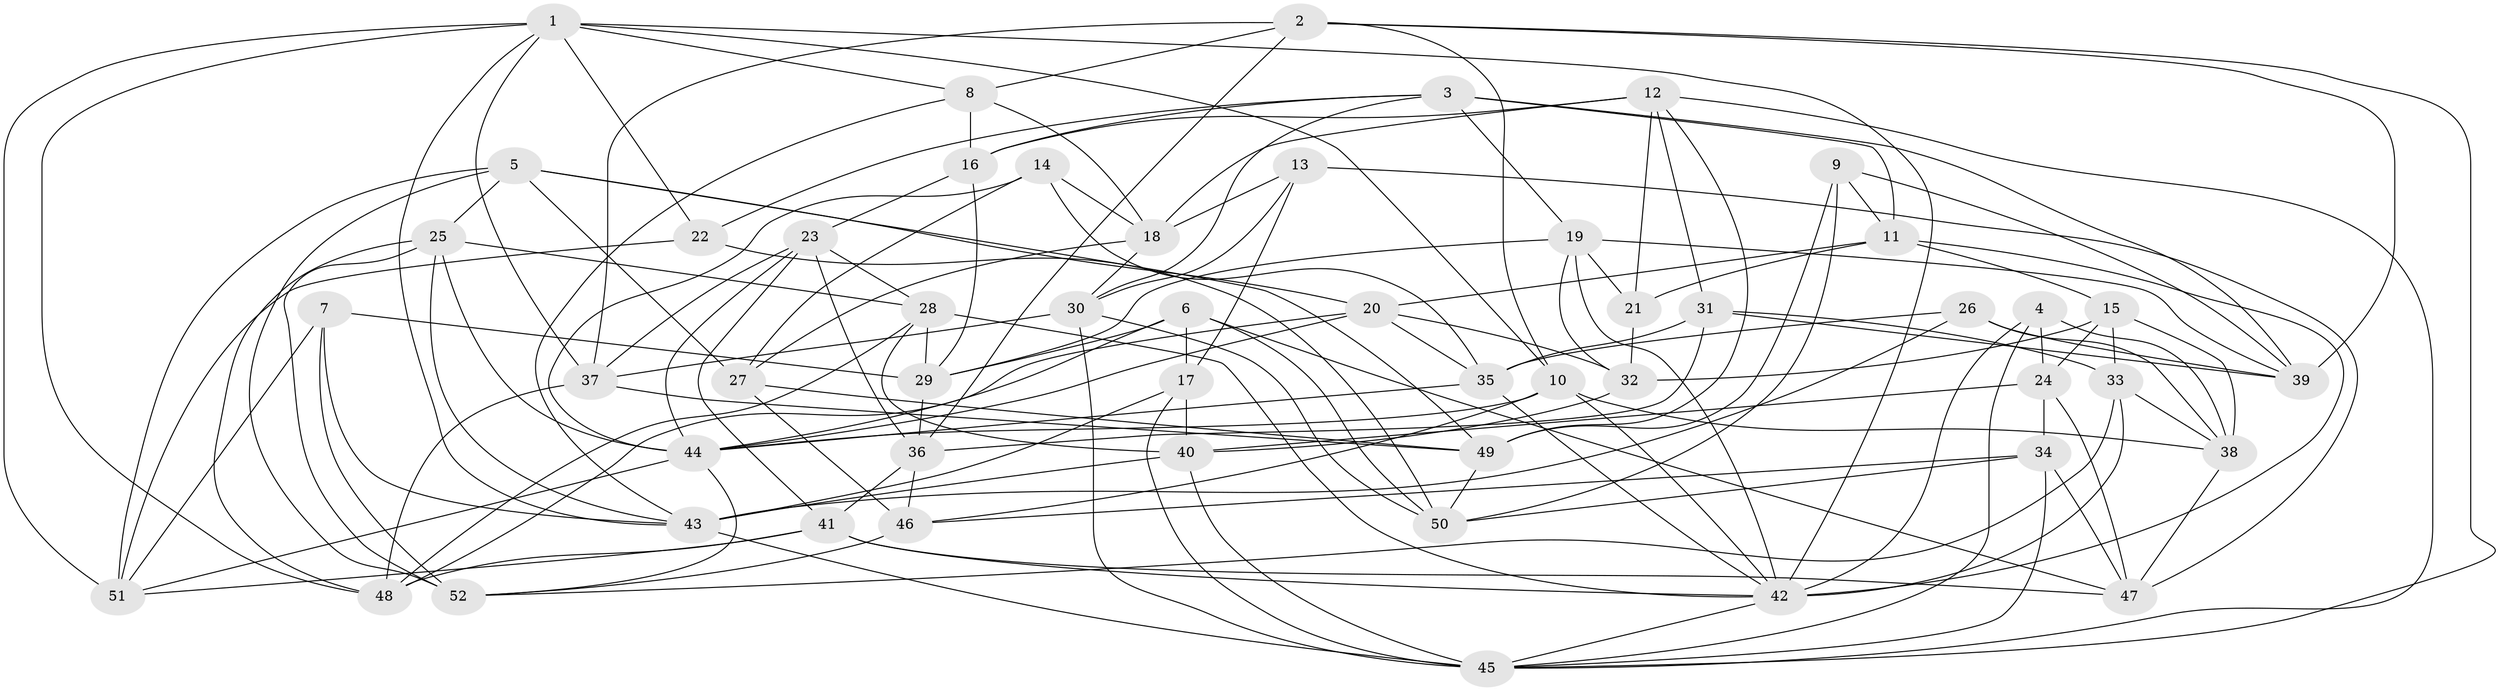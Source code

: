// original degree distribution, {4: 1.0}
// Generated by graph-tools (version 1.1) at 2025/26/03/09/25 03:26:54]
// undirected, 52 vertices, 149 edges
graph export_dot {
graph [start="1"]
  node [color=gray90,style=filled];
  1;
  2;
  3;
  4;
  5;
  6;
  7;
  8;
  9;
  10;
  11;
  12;
  13;
  14;
  15;
  16;
  17;
  18;
  19;
  20;
  21;
  22;
  23;
  24;
  25;
  26;
  27;
  28;
  29;
  30;
  31;
  32;
  33;
  34;
  35;
  36;
  37;
  38;
  39;
  40;
  41;
  42;
  43;
  44;
  45;
  46;
  47;
  48;
  49;
  50;
  51;
  52;
  1 -- 8 [weight=1.0];
  1 -- 10 [weight=1.0];
  1 -- 22 [weight=1.0];
  1 -- 37 [weight=1.0];
  1 -- 42 [weight=1.0];
  1 -- 43 [weight=1.0];
  1 -- 48 [weight=1.0];
  1 -- 51 [weight=1.0];
  2 -- 8 [weight=1.0];
  2 -- 10 [weight=1.0];
  2 -- 36 [weight=1.0];
  2 -- 37 [weight=1.0];
  2 -- 39 [weight=1.0];
  2 -- 45 [weight=1.0];
  3 -- 11 [weight=1.0];
  3 -- 16 [weight=1.0];
  3 -- 19 [weight=1.0];
  3 -- 22 [weight=1.0];
  3 -- 30 [weight=1.0];
  3 -- 39 [weight=1.0];
  4 -- 24 [weight=1.0];
  4 -- 38 [weight=1.0];
  4 -- 42 [weight=1.0];
  4 -- 45 [weight=1.0];
  5 -- 20 [weight=1.0];
  5 -- 25 [weight=1.0];
  5 -- 27 [weight=1.0];
  5 -- 49 [weight=1.0];
  5 -- 51 [weight=1.0];
  5 -- 52 [weight=1.0];
  6 -- 17 [weight=1.0];
  6 -- 29 [weight=1.0];
  6 -- 44 [weight=2.0];
  6 -- 47 [weight=1.0];
  6 -- 50 [weight=1.0];
  7 -- 29 [weight=1.0];
  7 -- 43 [weight=1.0];
  7 -- 51 [weight=1.0];
  7 -- 52 [weight=1.0];
  8 -- 16 [weight=2.0];
  8 -- 18 [weight=1.0];
  8 -- 43 [weight=1.0];
  9 -- 11 [weight=1.0];
  9 -- 39 [weight=1.0];
  9 -- 49 [weight=1.0];
  9 -- 50 [weight=1.0];
  10 -- 38 [weight=1.0];
  10 -- 42 [weight=1.0];
  10 -- 44 [weight=1.0];
  10 -- 46 [weight=1.0];
  11 -- 15 [weight=1.0];
  11 -- 20 [weight=1.0];
  11 -- 21 [weight=1.0];
  11 -- 42 [weight=1.0];
  12 -- 16 [weight=1.0];
  12 -- 18 [weight=1.0];
  12 -- 21 [weight=1.0];
  12 -- 31 [weight=1.0];
  12 -- 45 [weight=1.0];
  12 -- 49 [weight=1.0];
  13 -- 17 [weight=1.0];
  13 -- 18 [weight=1.0];
  13 -- 30 [weight=1.0];
  13 -- 47 [weight=1.0];
  14 -- 18 [weight=1.0];
  14 -- 27 [weight=1.0];
  14 -- 35 [weight=1.0];
  14 -- 44 [weight=1.0];
  15 -- 24 [weight=1.0];
  15 -- 32 [weight=2.0];
  15 -- 33 [weight=1.0];
  15 -- 38 [weight=1.0];
  16 -- 23 [weight=1.0];
  16 -- 29 [weight=1.0];
  17 -- 40 [weight=1.0];
  17 -- 43 [weight=1.0];
  17 -- 45 [weight=2.0];
  18 -- 27 [weight=1.0];
  18 -- 30 [weight=1.0];
  19 -- 21 [weight=1.0];
  19 -- 29 [weight=1.0];
  19 -- 32 [weight=1.0];
  19 -- 39 [weight=1.0];
  19 -- 42 [weight=1.0];
  20 -- 32 [weight=1.0];
  20 -- 35 [weight=1.0];
  20 -- 44 [weight=1.0];
  20 -- 48 [weight=1.0];
  21 -- 32 [weight=1.0];
  22 -- 50 [weight=1.0];
  22 -- 51 [weight=1.0];
  23 -- 28 [weight=1.0];
  23 -- 36 [weight=1.0];
  23 -- 37 [weight=1.0];
  23 -- 41 [weight=1.0];
  23 -- 44 [weight=1.0];
  24 -- 34 [weight=2.0];
  24 -- 40 [weight=1.0];
  24 -- 47 [weight=1.0];
  25 -- 28 [weight=1.0];
  25 -- 43 [weight=1.0];
  25 -- 44 [weight=1.0];
  25 -- 48 [weight=1.0];
  25 -- 52 [weight=1.0];
  26 -- 35 [weight=1.0];
  26 -- 38 [weight=1.0];
  26 -- 39 [weight=1.0];
  26 -- 43 [weight=1.0];
  27 -- 46 [weight=2.0];
  27 -- 49 [weight=1.0];
  28 -- 29 [weight=1.0];
  28 -- 40 [weight=1.0];
  28 -- 42 [weight=1.0];
  28 -- 48 [weight=1.0];
  29 -- 36 [weight=1.0];
  30 -- 37 [weight=1.0];
  30 -- 45 [weight=1.0];
  30 -- 50 [weight=1.0];
  31 -- 33 [weight=2.0];
  31 -- 35 [weight=1.0];
  31 -- 36 [weight=1.0];
  31 -- 39 [weight=1.0];
  32 -- 40 [weight=1.0];
  33 -- 38 [weight=1.0];
  33 -- 42 [weight=1.0];
  33 -- 52 [weight=1.0];
  34 -- 45 [weight=1.0];
  34 -- 46 [weight=1.0];
  34 -- 47 [weight=1.0];
  34 -- 50 [weight=1.0];
  35 -- 42 [weight=1.0];
  35 -- 44 [weight=1.0];
  36 -- 41 [weight=1.0];
  36 -- 46 [weight=1.0];
  37 -- 48 [weight=1.0];
  37 -- 49 [weight=1.0];
  38 -- 47 [weight=1.0];
  40 -- 43 [weight=1.0];
  40 -- 45 [weight=1.0];
  41 -- 42 [weight=1.0];
  41 -- 47 [weight=1.0];
  41 -- 48 [weight=1.0];
  41 -- 51 [weight=1.0];
  42 -- 45 [weight=1.0];
  43 -- 45 [weight=1.0];
  44 -- 51 [weight=1.0];
  44 -- 52 [weight=1.0];
  46 -- 52 [weight=1.0];
  49 -- 50 [weight=1.0];
}

